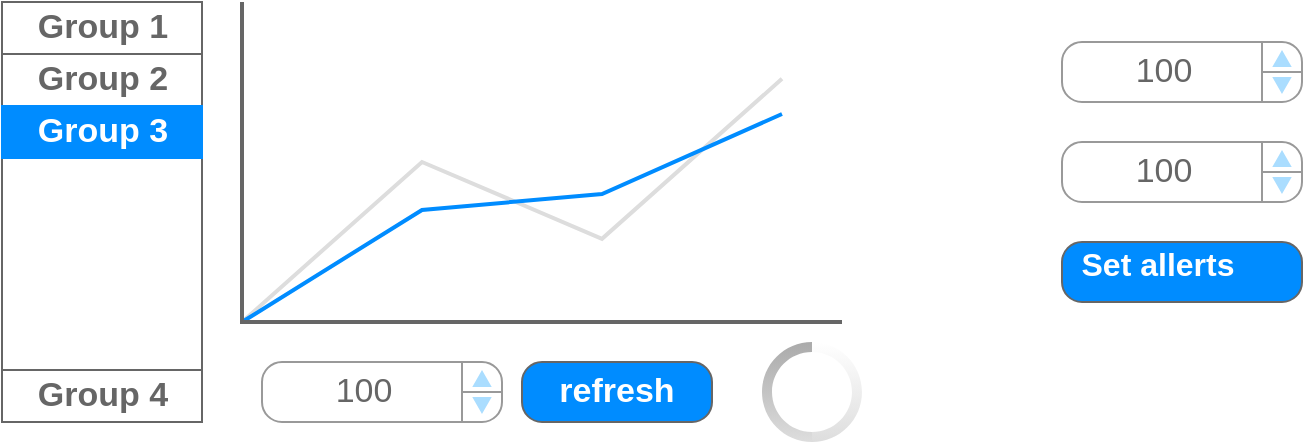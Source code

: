 <mxfile version="13.8.8" type="github">
  <diagram id="WNKRPRZF5IoHiyn_uSLK" name="Page-1">
    <mxGraphModel dx="1013" dy="653" grid="1" gridSize="10" guides="1" tooltips="1" connect="1" arrows="1" fold="1" page="1" pageScale="1" pageWidth="850" pageHeight="1100" math="0" shadow="0">
      <root>
        <mxCell id="0" />
        <mxCell id="1" parent="0" />
        <mxCell id="eMp99R8xjILvdZHnZoo6-4" value="refresh" style="strokeWidth=1;shadow=0;dashed=0;align=center;html=1;shape=mxgraph.mockup.buttons.button;strokeColor=#666666;fontColor=#ffffff;mainText=;buttonStyle=round;fontSize=17;fontStyle=1;fillColor=#008cff;whiteSpace=wrap;" vertex="1" parent="1">
          <mxGeometry x="410" y="340" width="95" height="30" as="geometry" />
        </mxCell>
        <mxCell id="eMp99R8xjILvdZHnZoo6-10" value="" style="verticalLabelPosition=bottom;shadow=0;dashed=0;align=center;html=1;verticalAlign=top;strokeWidth=1;shape=mxgraph.mockup.graphics.lineChart;strokeColor=none;strokeColor2=#666666;strokeColor3=#008cff;strokeColor4=#dddddd;" vertex="1" parent="1">
          <mxGeometry x="270" y="160" width="300" height="160" as="geometry" />
        </mxCell>
        <mxCell id="eMp99R8xjILvdZHnZoo6-11" value="&lt;table cellpadding=&quot;0&quot; cellspacing=&quot;0&quot; style=&quot;width:100%;height:100%;&quot;&gt;&lt;tr&gt;&lt;td style=&quot;width:85%&quot;&gt;100&lt;/td&gt;&lt;td style=&quot;width:15%&quot;&gt;&lt;/td&gt;&lt;/tr&gt;&lt;/table&gt;" style="strokeWidth=1;shadow=0;dashed=0;align=center;html=1;shape=mxgraph.mockup.forms.spinner;strokeColor=#999999;spinLayout=right;spinStyle=normal;adjStyle=triangle;fillColor=#aaddff;fontSize=17;fontColor=#666666;mainText=;html=1;overflow=fill;" vertex="1" parent="1">
          <mxGeometry x="280" y="340" width="120" height="30" as="geometry" />
        </mxCell>
        <mxCell id="eMp99R8xjILvdZHnZoo6-12" value="" style="strokeWidth=1;shadow=0;dashed=0;align=center;html=1;shape=mxgraph.mockup.containers.rrect;rSize=0;strokeColor=#666666;" vertex="1" parent="1">
          <mxGeometry x="150" y="160" width="100" height="210" as="geometry" />
        </mxCell>
        <mxCell id="eMp99R8xjILvdZHnZoo6-13" value="Group 1" style="strokeColor=inherit;fillColor=inherit;gradientColor=inherit;strokeWidth=1;shadow=0;dashed=0;align=center;html=1;shape=mxgraph.mockup.containers.rrect;rSize=0;fontSize=17;fontColor=#666666;fontStyle=1;resizeWidth=1;" vertex="1" parent="eMp99R8xjILvdZHnZoo6-12">
          <mxGeometry width="100" height="26" relative="1" as="geometry" />
        </mxCell>
        <mxCell id="eMp99R8xjILvdZHnZoo6-14" value="Group 2" style="strokeColor=inherit;fillColor=inherit;gradientColor=inherit;strokeWidth=1;shadow=0;dashed=0;align=center;html=1;shape=mxgraph.mockup.containers.rrect;rSize=0;fontSize=17;fontColor=#666666;fontStyle=1;resizeWidth=1;" vertex="1" parent="eMp99R8xjILvdZHnZoo6-12">
          <mxGeometry width="100" height="26" relative="1" as="geometry">
            <mxPoint y="26" as="offset" />
          </mxGeometry>
        </mxCell>
        <mxCell id="eMp99R8xjILvdZHnZoo6-15" value="Group 3" style="strokeWidth=1;shadow=0;dashed=0;align=center;html=1;shape=mxgraph.mockup.containers.rrect;rSize=0;fontSize=17;fontColor=#ffffff;fontStyle=1;fillColor=#008cff;strokeColor=#008cff;resizeWidth=1;" vertex="1" parent="eMp99R8xjILvdZHnZoo6-12">
          <mxGeometry width="100" height="26" relative="1" as="geometry">
            <mxPoint y="52" as="offset" />
          </mxGeometry>
        </mxCell>
        <mxCell id="eMp99R8xjILvdZHnZoo6-16" value="Group 4" style="strokeColor=inherit;fillColor=inherit;gradientColor=inherit;strokeWidth=1;shadow=0;dashed=0;align=center;html=1;shape=mxgraph.mockup.containers.rrect;rSize=0;fontSize=17;fontColor=#666666;fontStyle=1;resizeWidth=1;" vertex="1" parent="eMp99R8xjILvdZHnZoo6-12">
          <mxGeometry y="1" width="100" height="26" relative="1" as="geometry">
            <mxPoint y="-26" as="offset" />
          </mxGeometry>
        </mxCell>
        <mxCell id="eMp99R8xjILvdZHnZoo6-17" value="" style="verticalLabelPosition=bottom;verticalAlign=top;html=1;shadow=0;dashed=0;strokeWidth=1;shape=mxgraph.android.indeterminateSpinner;" vertex="1" parent="1">
          <mxGeometry x="530" y="330" width="50" height="50" as="geometry" />
        </mxCell>
        <mxCell id="eMp99R8xjILvdZHnZoo6-19" value="&lt;table cellpadding=&quot;0&quot; cellspacing=&quot;0&quot; style=&quot;width:100%;height:100%;&quot;&gt;&lt;tr&gt;&lt;td style=&quot;width:85%&quot;&gt;100&lt;/td&gt;&lt;td style=&quot;width:15%&quot;&gt;&lt;/td&gt;&lt;/tr&gt;&lt;/table&gt;" style="strokeWidth=1;shadow=0;dashed=0;align=center;html=1;shape=mxgraph.mockup.forms.spinner;strokeColor=#999999;spinLayout=right;spinStyle=normal;adjStyle=triangle;fillColor=#aaddff;fontSize=17;fontColor=#666666;mainText=;html=1;overflow=fill;" vertex="1" parent="1">
          <mxGeometry x="680" y="180" width="120" height="30" as="geometry" />
        </mxCell>
        <mxCell id="eMp99R8xjILvdZHnZoo6-20" value="&lt;table cellpadding=&quot;0&quot; cellspacing=&quot;0&quot; style=&quot;width:100%;height:100%;&quot;&gt;&lt;tr&gt;&lt;td style=&quot;width:85%&quot;&gt;100&lt;/td&gt;&lt;td style=&quot;width:15%&quot;&gt;&lt;/td&gt;&lt;/tr&gt;&lt;/table&gt;" style="strokeWidth=1;shadow=0;dashed=0;align=center;html=1;shape=mxgraph.mockup.forms.spinner;strokeColor=#999999;spinLayout=right;spinStyle=normal;adjStyle=triangle;fillColor=#aaddff;fontSize=17;fontColor=#666666;mainText=;html=1;overflow=fill;" vertex="1" parent="1">
          <mxGeometry x="680" y="230" width="120" height="30" as="geometry" />
        </mxCell>
        <mxCell id="eMp99R8xjILvdZHnZoo6-21" value="" style="strokeWidth=1;shadow=0;dashed=0;align=center;html=1;shape=mxgraph.mockup.buttons.multiButton;fillColor=#008cff;strokeColor=#666666;mainText=;subText=;" vertex="1" parent="1">
          <mxGeometry x="680" y="280" width="120" height="30" as="geometry" />
        </mxCell>
        <mxCell id="eMp99R8xjILvdZHnZoo6-22" value="Set allerts" style="strokeWidth=1;shadow=0;dashed=0;align=center;html=1;shape=mxgraph.mockup.anchor;fontSize=16;fontColor=#ffffff;fontStyle=1;whiteSpace=wrap;" vertex="1" parent="eMp99R8xjILvdZHnZoo6-21">
          <mxGeometry y="4.8" width="96" height="12" as="geometry" />
        </mxCell>
        <mxCell id="eMp99R8xjILvdZHnZoo6-23" value="" style="strokeWidth=1;shadow=0;dashed=0;align=center;html=1;shape=mxgraph.mockup.anchor;fontSize=12;fontColor=#ffffff;fontStyle=1;whiteSpace=wrap;" vertex="1" parent="eMp99R8xjILvdZHnZoo6-21">
          <mxGeometry y="18" width="120.0" height="6" as="geometry" />
        </mxCell>
      </root>
    </mxGraphModel>
  </diagram>
</mxfile>
